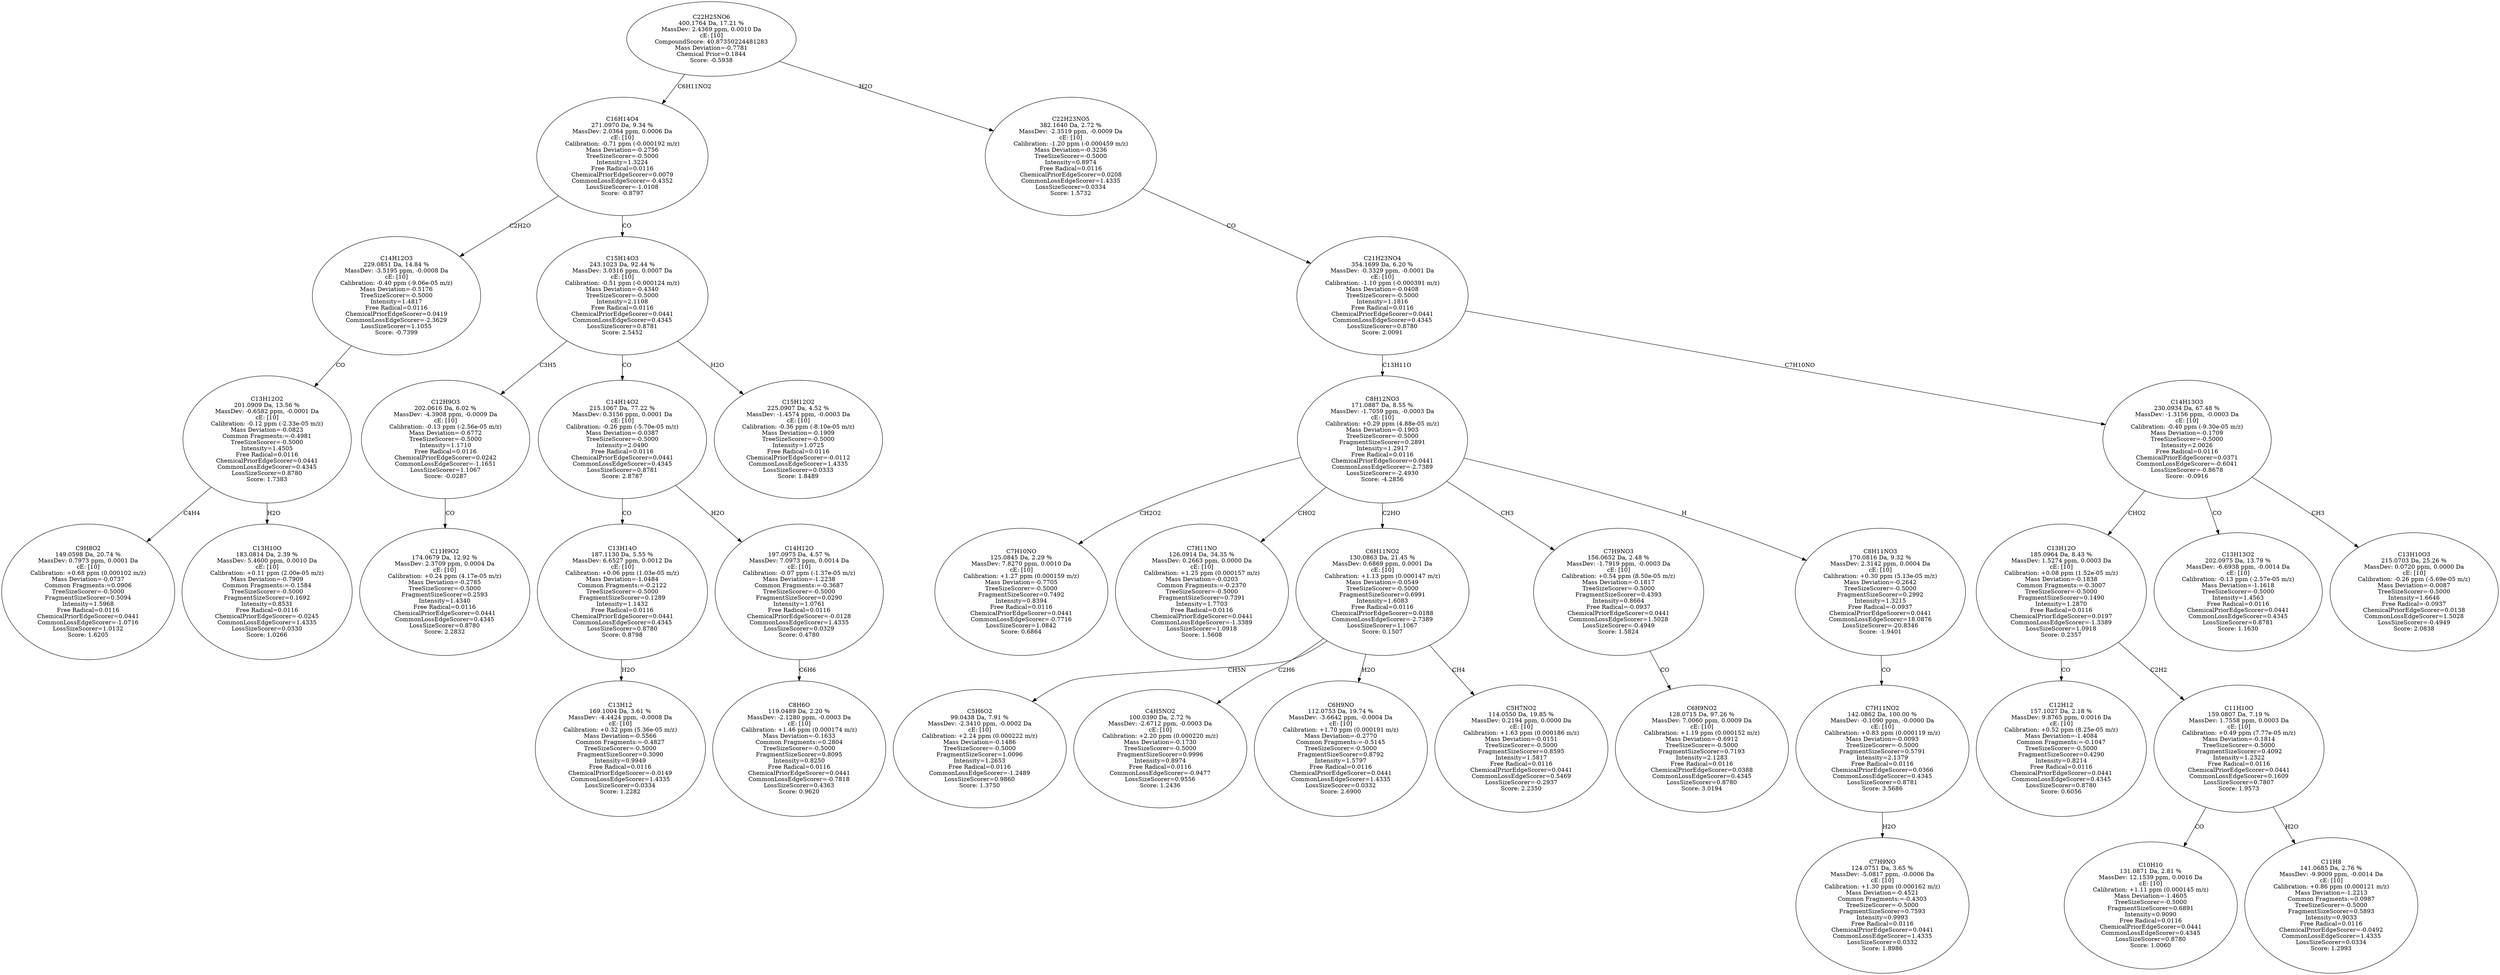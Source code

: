 strict digraph {
v1 [label="C9H8O2\n149.0598 Da, 20.74 %\nMassDev: 0.7973 ppm, 0.0001 Da\ncE: [10]\nCalibration: +0.68 ppm (0.000102 m/z)\nMass Deviation=-0.0737\nCommon Fragments:=0.0906\nTreeSizeScorer=-0.5000\nFragmentSizeScorer=0.5094\nIntensity=1.5968\nFree Radical=0.0116\nChemicalPriorEdgeScorer=0.0441\nCommonLossEdgeScorer=-1.0716\nLossSizeScorer=1.0132\nScore: 1.6205"];
v2 [label="C13H10O\n183.0814 Da, 2.39 %\nMassDev: 5.4600 ppm, 0.0010 Da\ncE: [10]\nCalibration: +0.11 ppm (2.00e-05 m/z)\nMass Deviation=-0.7909\nCommon Fragments:=-0.1584\nTreeSizeScorer=-0.5000\nFragmentSizeScorer=0.1692\nIntensity=0.8531\nFree Radical=0.0116\nChemicalPriorEdgeScorer=-0.0245\nCommonLossEdgeScorer=1.4335\nLossSizeScorer=0.0330\nScore: 1.0266"];
v3 [label="C13H12O2\n201.0909 Da, 13.56 %\nMassDev: -0.6582 ppm, -0.0001 Da\ncE: [10]\nCalibration: -0.12 ppm (-2.33e-05 m/z)\nMass Deviation=-0.0823\nCommon Fragments:=-0.4981\nTreeSizeScorer=-0.5000\nIntensity=1.4505\nFree Radical=0.0116\nChemicalPriorEdgeScorer=0.0441\nCommonLossEdgeScorer=0.4345\nLossSizeScorer=0.8780\nScore: 1.7383"];
v4 [label="C14H12O3\n229.0851 Da, 14.84 %\nMassDev: -3.5195 ppm, -0.0008 Da\ncE: [10]\nCalibration: -0.40 ppm (-9.06e-05 m/z)\nMass Deviation=-0.5176\nTreeSizeScorer=-0.5000\nIntensity=1.4817\nFree Radical=0.0116\nChemicalPriorEdgeScorer=0.0419\nCommonLossEdgeScorer=-2.3629\nLossSizeScorer=1.1055\nScore: -0.7399"];
v5 [label="C11H9O2\n174.0679 Da, 12.92 %\nMassDev: 2.3709 ppm, 0.0004 Da\ncE: [10]\nCalibration: +0.24 ppm (4.17e-05 m/z)\nMass Deviation=-0.2785\nTreeSizeScorer=-0.5000\nFragmentSizeScorer=0.2593\nIntensity=1.4340\nFree Radical=0.0116\nChemicalPriorEdgeScorer=0.0441\nCommonLossEdgeScorer=0.4345\nLossSizeScorer=0.8780\nScore: 2.2832"];
v6 [label="C12H9O3\n202.0616 Da, 6.02 %\nMassDev: -4.3908 ppm, -0.0009 Da\ncE: [10]\nCalibration: -0.13 ppm (-2.56e-05 m/z)\nMass Deviation=-0.6772\nTreeSizeScorer=-0.5000\nIntensity=1.1710\nFree Radical=0.0116\nChemicalPriorEdgeScorer=0.0242\nCommonLossEdgeScorer=-1.1651\nLossSizeScorer=1.1067\nScore: -0.0287"];
v7 [label="C13H12\n169.1004 Da, 3.61 %\nMassDev: -4.4424 ppm, -0.0008 Da\ncE: [10]\nCalibration: +0.32 ppm (5.36e-05 m/z)\nMass Deviation=-0.5566\nCommon Fragments:=-0.4827\nTreeSizeScorer=-0.5000\nFragmentSizeScorer=0.3090\nIntensity=0.9949\nFree Radical=0.0116\nChemicalPriorEdgeScorer=-0.0149\nCommonLossEdgeScorer=1.4335\nLossSizeScorer=0.0334\nScore: 1.2282"];
v8 [label="C13H14O\n187.1130 Da, 5.55 %\nMassDev: 6.6527 ppm, 0.0012 Da\ncE: [10]\nCalibration: +0.06 ppm (1.03e-05 m/z)\nMass Deviation=-1.0484\nCommon Fragments:=-0.2122\nTreeSizeScorer=-0.5000\nFragmentSizeScorer=0.1289\nIntensity=1.1432\nFree Radical=0.0116\nChemicalPriorEdgeScorer=0.0441\nCommonLossEdgeScorer=0.4345\nLossSizeScorer=0.8780\nScore: 0.8798"];
v9 [label="C8H6O\n119.0489 Da, 2.20 %\nMassDev: -2.1280 ppm, -0.0003 Da\ncE: [10]\nCalibration: +1.46 ppm (0.000174 m/z)\nMass Deviation=-0.1633\nCommon Fragments:=0.2804\nTreeSizeScorer=-0.5000\nFragmentSizeScorer=0.8095\nIntensity=0.8250\nFree Radical=0.0116\nChemicalPriorEdgeScorer=0.0441\nCommonLossEdgeScorer=-0.7818\nLossSizeScorer=0.4363\nScore: 0.9620"];
v10 [label="C14H12O\n197.0975 Da, 4.57 %\nMassDev: 7.0973 ppm, 0.0014 Da\ncE: [10]\nCalibration: -0.07 ppm (-1.37e-05 m/z)\nMass Deviation=-1.2238\nCommon Fragments:=-0.3687\nTreeSizeScorer=-0.5000\nFragmentSizeScorer=0.0290\nIntensity=1.0761\nFree Radical=0.0116\nChemicalPriorEdgeScorer=-0.0128\nCommonLossEdgeScorer=1.4335\nLossSizeScorer=0.0329\nScore: 0.4780"];
v11 [label="C14H14O2\n215.1067 Da, 77.22 %\nMassDev: 0.3156 ppm, 0.0001 Da\ncE: [10]\nCalibration: -0.26 ppm (-5.70e-05 m/z)\nMass Deviation=-0.0387\nTreeSizeScorer=-0.5000\nIntensity=2.0490\nFree Radical=0.0116\nChemicalPriorEdgeScorer=0.0441\nCommonLossEdgeScorer=0.4345\nLossSizeScorer=0.8781\nScore: 2.8787"];
v12 [label="C15H12O2\n225.0907 Da, 4.52 %\nMassDev: -1.4574 ppm, -0.0003 Da\ncE: [10]\nCalibration: -0.36 ppm (-8.10e-05 m/z)\nMass Deviation=-0.1909\nTreeSizeScorer=-0.5000\nIntensity=1.0725\nFree Radical=0.0116\nChemicalPriorEdgeScorer=-0.0112\nCommonLossEdgeScorer=1.4335\nLossSizeScorer=0.0333\nScore: 1.8489"];
v13 [label="C15H14O3\n243.1023 Da, 92.44 %\nMassDev: 3.0316 ppm, 0.0007 Da\ncE: [10]\nCalibration: -0.51 ppm (-0.000124 m/z)\nMass Deviation=-0.4340\nTreeSizeScorer=-0.5000\nIntensity=2.1108\nFree Radical=0.0116\nChemicalPriorEdgeScorer=0.0441\nCommonLossEdgeScorer=0.4345\nLossSizeScorer=0.8781\nScore: 2.5452"];
v14 [label="C16H14O4\n271.0970 Da, 9.34 %\nMassDev: 2.0364 ppm, 0.0006 Da\ncE: [10]\nCalibration: -0.71 ppm (-0.000192 m/z)\nMass Deviation=-0.2756\nTreeSizeScorer=-0.5000\nIntensity=1.3224\nFree Radical=0.0116\nChemicalPriorEdgeScorer=0.0079\nCommonLossEdgeScorer=-0.4352\nLossSizeScorer=-1.0108\nScore: -0.8797"];
v15 [label="C7H10NO\n125.0845 Da, 2.29 %\nMassDev: 7.8270 ppm, 0.0010 Da\ncE: [10]\nCalibration: +1.27 ppm (0.000159 m/z)\nMass Deviation=-0.7705\nTreeSizeScorer=-0.5000\nFragmentSizeScorer=0.7492\nIntensity=0.8394\nFree Radical=0.0116\nChemicalPriorEdgeScorer=0.0441\nCommonLossEdgeScorer=-0.7716\nLossSizeScorer=1.0842\nScore: 0.6864"];
v16 [label="C7H11NO\n126.0914 Da, 34.35 %\nMassDev: 0.2663 ppm, 0.0000 Da\ncE: [10]\nCalibration: +1.25 ppm (0.000157 m/z)\nMass Deviation=-0.0203\nCommon Fragments:=-0.2370\nTreeSizeScorer=-0.5000\nFragmentSizeScorer=0.7391\nIntensity=1.7703\nFree Radical=0.0116\nChemicalPriorEdgeScorer=0.0441\nCommonLossEdgeScorer=-1.3389\nLossSizeScorer=1.0918\nScore: 1.5608"];
v17 [label="C5H6O2\n99.0438 Da, 7.91 %\nMassDev: -2.3410 ppm, -0.0002 Da\ncE: [10]\nCalibration: +2.24 ppm (0.000222 m/z)\nMass Deviation=-0.1486\nTreeSizeScorer=-0.5000\nFragmentSizeScorer=1.0096\nIntensity=1.2653\nFree Radical=0.0116\nCommonLossEdgeScorer=-1.2489\nLossSizeScorer=0.9860\nScore: 1.3750"];
v18 [label="C4H5NO2\n100.0390 Da, 2.72 %\nMassDev: -2.6712 ppm, -0.0003 Da\ncE: [10]\nCalibration: +2.20 ppm (0.000220 m/z)\nMass Deviation=-0.1730\nTreeSizeScorer=-0.5000\nFragmentSizeScorer=0.9996\nIntensity=0.8974\nFree Radical=0.0116\nCommonLossEdgeScorer=-0.9477\nLossSizeScorer=0.9556\nScore: 1.2436"];
v19 [label="C6H9NO\n112.0753 Da, 19.74 %\nMassDev: -3.6642 ppm, -0.0004 Da\ncE: [10]\nCalibration: +1.70 ppm (0.000191 m/z)\nMass Deviation=-0.2770\nCommon Fragments:=-0.5145\nTreeSizeScorer=-0.5000\nFragmentSizeScorer=0.8792\nIntensity=1.5797\nFree Radical=0.0116\nChemicalPriorEdgeScorer=0.0441\nCommonLossEdgeScorer=1.4335\nLossSizeScorer=0.0332\nScore: 2.6900"];
v20 [label="C5H7NO2\n114.0550 Da, 19.85 %\nMassDev: 0.2194 ppm, 0.0000 Da\ncE: [10]\nCalibration: +1.63 ppm (0.000186 m/z)\nMass Deviation=-0.0151\nTreeSizeScorer=-0.5000\nFragmentSizeScorer=0.8595\nIntensity=1.5817\nFree Radical=0.0116\nChemicalPriorEdgeScorer=0.0441\nCommonLossEdgeScorer=0.5469\nLossSizeScorer=-0.2937\nScore: 2.2350"];
v21 [label="C6H11NO2\n130.0863 Da, 21.45 %\nMassDev: 0.6869 ppm, 0.0001 Da\ncE: [10]\nCalibration: +1.13 ppm (0.000147 m/z)\nMass Deviation=-0.0549\nTreeSizeScorer=-0.5000\nFragmentSizeScorer=0.6991\nIntensity=1.6083\nFree Radical=0.0116\nChemicalPriorEdgeScorer=0.0188\nCommonLossEdgeScorer=-2.7389\nLossSizeScorer=1.1067\nScore: 0.1507"];
v22 [label="C6H9NO2\n128.0715 Da, 97.26 %\nMassDev: 7.0060 ppm, 0.0009 Da\ncE: [10]\nCalibration: +1.19 ppm (0.000152 m/z)\nMass Deviation=-0.6912\nTreeSizeScorer=-0.5000\nFragmentSizeScorer=0.7193\nIntensity=2.1283\nFree Radical=0.0116\nChemicalPriorEdgeScorer=0.0388\nCommonLossEdgeScorer=0.4345\nLossSizeScorer=0.8780\nScore: 3.0194"];
v23 [label="C7H9NO3\n156.0652 Da, 2.48 %\nMassDev: -1.7919 ppm, -0.0003 Da\ncE: [10]\nCalibration: +0.54 ppm (8.50e-05 m/z)\nMass Deviation=-0.1817\nTreeSizeScorer=-0.5000\nFragmentSizeScorer=0.4393\nIntensity=0.8664\nFree Radical=-0.0937\nChemicalPriorEdgeScorer=0.0441\nCommonLossEdgeScorer=1.5028\nLossSizeScorer=-0.4949\nScore: 1.5824"];
v24 [label="C7H9NO\n124.0751 Da, 3.65 %\nMassDev: -5.0817 ppm, -0.0006 Da\ncE: [10]\nCalibration: +1.30 ppm (0.000162 m/z)\nMass Deviation=-0.4521\nCommon Fragments:=-0.4303\nTreeSizeScorer=-0.5000\nFragmentSizeScorer=0.7593\nIntensity=0.9993\nFree Radical=0.0116\nChemicalPriorEdgeScorer=0.0441\nCommonLossEdgeScorer=1.4335\nLossSizeScorer=0.0332\nScore: 1.8986"];
v25 [label="C7H11NO2\n142.0862 Da, 100.00 %\nMassDev: -0.1090 ppm, -0.0000 Da\ncE: [10]\nCalibration: +0.83 ppm (0.000119 m/z)\nMass Deviation=-0.0093\nTreeSizeScorer=-0.5000\nFragmentSizeScorer=0.5791\nIntensity=2.1379\nFree Radical=0.0116\nChemicalPriorEdgeScorer=0.0366\nCommonLossEdgeScorer=0.4345\nLossSizeScorer=0.8781\nScore: 3.5686"];
v26 [label="C8H11NO3\n170.0816 Da, 9.32 %\nMassDev: 2.3142 ppm, 0.0004 Da\ncE: [10]\nCalibration: +0.30 ppm (5.13e-05 m/z)\nMass Deviation=-0.2642\nTreeSizeScorer=-0.5000\nFragmentSizeScorer=0.2992\nIntensity=1.3215\nFree Radical=-0.0937\nChemicalPriorEdgeScorer=0.0441\nCommonLossEdgeScorer=18.0876\nLossSizeScorer=-20.8346\nScore: -1.9401"];
v27 [label="C8H12NO3\n171.0887 Da, 8.55 %\nMassDev: -1.7059 ppm, -0.0003 Da\ncE: [10]\nCalibration: +0.29 ppm (4.88e-05 m/z)\nMass Deviation=-0.1903\nTreeSizeScorer=-0.5000\nFragmentSizeScorer=0.2891\nIntensity=1.2917\nFree Radical=0.0116\nChemicalPriorEdgeScorer=0.0441\nCommonLossEdgeScorer=-2.7389\nLossSizeScorer=-2.4930\nScore: -4.2856"];
v28 [label="C12H12\n157.1027 Da, 2.18 %\nMassDev: 9.8765 ppm, 0.0016 Da\ncE: [10]\nCalibration: +0.52 ppm (8.25e-05 m/z)\nMass Deviation=-1.4084\nCommon Fragments:=-0.1047\nTreeSizeScorer=-0.5000\nFragmentSizeScorer=0.4290\nIntensity=0.8214\nFree Radical=0.0116\nChemicalPriorEdgeScorer=0.0441\nCommonLossEdgeScorer=0.4345\nLossSizeScorer=0.8780\nScore: 0.6056"];
v29 [label="C10H10\n131.0871 Da, 2.81 %\nMassDev: 12.1539 ppm, 0.0016 Da\ncE: [10]\nCalibration: +1.11 ppm (0.000145 m/z)\nMass Deviation=-1.4605\nTreeSizeScorer=-0.5000\nFragmentSizeScorer=0.6891\nIntensity=0.9090\nFree Radical=0.0116\nChemicalPriorEdgeScorer=0.0441\nCommonLossEdgeScorer=0.4345\nLossSizeScorer=0.8780\nScore: 1.0060"];
v30 [label="C11H8\n141.0685 Da, 2.76 %\nMassDev: -9.9009 ppm, -0.0014 Da\ncE: [10]\nCalibration: +0.86 ppm (0.000121 m/z)\nMass Deviation=-1.2213\nCommon Fragments:=0.0987\nTreeSizeScorer=-0.5000\nFragmentSizeScorer=0.5893\nIntensity=0.9033\nFree Radical=0.0116\nChemicalPriorEdgeScorer=-0.0492\nCommonLossEdgeScorer=1.4335\nLossSizeScorer=0.0334\nScore: 1.2993"];
v31 [label="C11H10O\n159.0807 Da, 7.19 %\nMassDev: 1.7558 ppm, 0.0003 Da\ncE: [10]\nCalibration: +0.49 ppm (7.77e-05 m/z)\nMass Deviation=-0.1814\nTreeSizeScorer=-0.5000\nFragmentSizeScorer=0.4092\nIntensity=1.2322\nFree Radical=0.0116\nChemicalPriorEdgeScorer=0.0441\nCommonLossEdgeScorer=0.1609\nLossSizeScorer=0.7807\nScore: 1.9573"];
v32 [label="C13H12O\n185.0964 Da, 8.43 %\nMassDev: 1.5274 ppm, 0.0003 Da\ncE: [10]\nCalibration: +0.08 ppm (1.52e-05 m/z)\nMass Deviation=-0.1838\nCommon Fragments:=-0.3007\nTreeSizeScorer=-0.5000\nFragmentSizeScorer=0.1490\nIntensity=1.2870\nFree Radical=0.0116\nChemicalPriorEdgeScorer=0.0197\nCommonLossEdgeScorer=-1.3389\nLossSizeScorer=1.0918\nScore: 0.2357"];
v33 [label="C13H13O2\n202.0975 Da, 13.79 %\nMassDev: -6.6938 ppm, -0.0014 Da\ncE: [10]\nCalibration: -0.13 ppm (-2.57e-05 m/z)\nMass Deviation=-1.1618\nTreeSizeScorer=-0.5000\nIntensity=1.4563\nFree Radical=0.0116\nChemicalPriorEdgeScorer=0.0441\nCommonLossEdgeScorer=0.4345\nLossSizeScorer=0.8781\nScore: 1.1630"];
v34 [label="C13H10O3\n215.0703 Da, 25.26 %\nMassDev: 0.0720 ppm, 0.0000 Da\ncE: [10]\nCalibration: -0.26 ppm (-5.69e-05 m/z)\nMass Deviation=-0.0087\nTreeSizeScorer=-0.5000\nIntensity=1.6646\nFree Radical=-0.0937\nChemicalPriorEdgeScorer=0.0138\nCommonLossEdgeScorer=1.5028\nLossSizeScorer=-0.4949\nScore: 2.0838"];
v35 [label="C14H13O3\n230.0934 Da, 67.48 %\nMassDev: -1.3156 ppm, -0.0003 Da\ncE: [10]\nCalibration: -0.40 ppm (-9.30e-05 m/z)\nMass Deviation=-0.1709\nTreeSizeScorer=-0.5000\nIntensity=2.0026\nFree Radical=0.0116\nChemicalPriorEdgeScorer=0.0371\nCommonLossEdgeScorer=-0.6041\nLossSizeScorer=-0.8678\nScore: -0.0916"];
v36 [label="C21H23NO4\n354.1699 Da, 6.20 %\nMassDev: -0.3329 ppm, -0.0001 Da\ncE: [10]\nCalibration: -1.10 ppm (-0.000391 m/z)\nMass Deviation=-0.0408\nTreeSizeScorer=-0.5000\nIntensity=1.1816\nFree Radical=0.0116\nChemicalPriorEdgeScorer=0.0441\nCommonLossEdgeScorer=0.4345\nLossSizeScorer=0.8780\nScore: 2.0091"];
v37 [label="C22H23NO5\n382.1640 Da, 2.72 %\nMassDev: -2.3519 ppm, -0.0009 Da\ncE: [10]\nCalibration: -1.20 ppm (-0.000459 m/z)\nMass Deviation=-0.3236\nTreeSizeScorer=-0.5000\nIntensity=0.8974\nFree Radical=0.0116\nChemicalPriorEdgeScorer=0.0208\nCommonLossEdgeScorer=1.4335\nLossSizeScorer=0.0334\nScore: 1.5732"];
v38 [label="C22H25NO6\n400.1764 Da, 17.21 %\nMassDev: 2.4369 ppm, 0.0010 Da\ncE: [10]\nCompoundScore: 40.87350224481283\nMass Deviation=-0.7781\nChemical Prior=0.1844\nScore: -0.5938"];
v3 -> v1 [label="C4H4"];
v3 -> v2 [label="H2O"];
v4 -> v3 [label="CO"];
v14 -> v4 [label="C2H2O"];
v6 -> v5 [label="CO"];
v13 -> v6 [label="C3H5"];
v8 -> v7 [label="H2O"];
v11 -> v8 [label="CO"];
v10 -> v9 [label="C6H6"];
v11 -> v10 [label="H2O"];
v13 -> v11 [label="CO"];
v13 -> v12 [label="H2O"];
v14 -> v13 [label="CO"];
v38 -> v14 [label="C6H11NO2"];
v27 -> v15 [label="CH2O2"];
v27 -> v16 [label="CHO2"];
v21 -> v17 [label="CH5N"];
v21 -> v18 [label="C2H6"];
v21 -> v19 [label="H2O"];
v21 -> v20 [label="CH4"];
v27 -> v21 [label="C2HO"];
v23 -> v22 [label="CO"];
v27 -> v23 [label="CH3"];
v25 -> v24 [label="H2O"];
v26 -> v25 [label="CO"];
v27 -> v26 [label="H"];
v36 -> v27 [label="C13H11O"];
v32 -> v28 [label="CO"];
v31 -> v29 [label="CO"];
v31 -> v30 [label="H2O"];
v32 -> v31 [label="C2H2"];
v35 -> v32 [label="CHO2"];
v35 -> v33 [label="CO"];
v35 -> v34 [label="CH3"];
v36 -> v35 [label="C7H10NO"];
v37 -> v36 [label="CO"];
v38 -> v37 [label="H2O"];
}